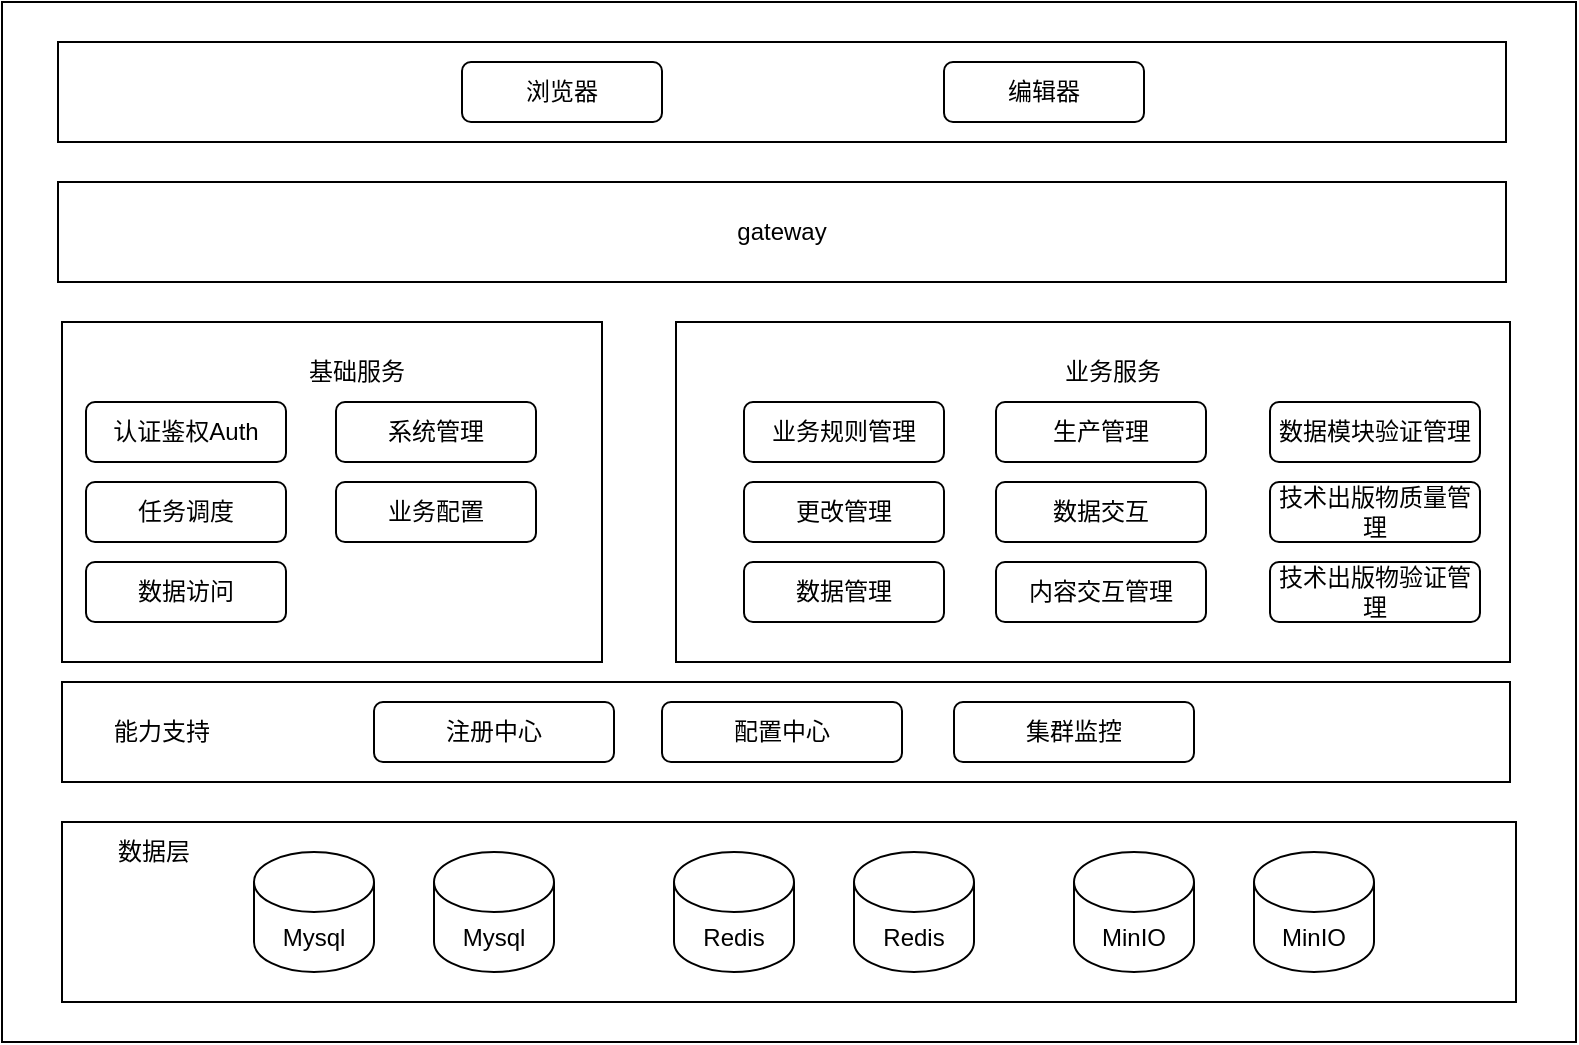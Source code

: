 <mxfile version="24.5.3" type="github">
  <diagram name="第 1 页" id="zqUAOEaz19EFo88n6Xfu">
    <mxGraphModel dx="890" dy="384" grid="1" gridSize="10" guides="1" tooltips="1" connect="1" arrows="1" fold="1" page="1" pageScale="1" pageWidth="827" pageHeight="1169" math="0" shadow="0">
      <root>
        <mxCell id="0" />
        <mxCell id="1" parent="0" />
        <mxCell id="J7e16loEIpS3EIJHLEXg-1" value="" style="rounded=0;whiteSpace=wrap;html=1;" vertex="1" parent="1">
          <mxGeometry x="40" y="100" width="787" height="520" as="geometry" />
        </mxCell>
        <mxCell id="J7e16loEIpS3EIJHLEXg-3" value="" style="rounded=0;whiteSpace=wrap;html=1;" vertex="1" parent="1">
          <mxGeometry x="70" y="510" width="727" height="90" as="geometry" />
        </mxCell>
        <mxCell id="J7e16loEIpS3EIJHLEXg-7" value="" style="rounded=0;whiteSpace=wrap;html=1;" vertex="1" parent="1">
          <mxGeometry x="70" y="260" width="270" height="170" as="geometry" />
        </mxCell>
        <mxCell id="J7e16loEIpS3EIJHLEXg-13" value="" style="rounded=0;whiteSpace=wrap;html=1;" vertex="1" parent="1">
          <mxGeometry x="70" y="440" width="724" height="50" as="geometry" />
        </mxCell>
        <mxCell id="J7e16loEIpS3EIJHLEXg-14" value="注册中心" style="rounded=1;whiteSpace=wrap;html=1;" vertex="1" parent="1">
          <mxGeometry x="226" y="450" width="120" height="30" as="geometry" />
        </mxCell>
        <mxCell id="J7e16loEIpS3EIJHLEXg-15" value="配置中心" style="rounded=1;whiteSpace=wrap;html=1;" vertex="1" parent="1">
          <mxGeometry x="370" y="450" width="120" height="30" as="geometry" />
        </mxCell>
        <mxCell id="J7e16loEIpS3EIJHLEXg-16" value="集群监控" style="rounded=1;whiteSpace=wrap;html=1;" vertex="1" parent="1">
          <mxGeometry x="516" y="450" width="120" height="30" as="geometry" />
        </mxCell>
        <mxCell id="J7e16loEIpS3EIJHLEXg-18" value="数据层" style="text;html=1;align=center;verticalAlign=middle;whiteSpace=wrap;rounded=0;" vertex="1" parent="1">
          <mxGeometry x="86" y="510" width="60" height="30" as="geometry" />
        </mxCell>
        <mxCell id="J7e16loEIpS3EIJHLEXg-19" value="Mysql" style="shape=cylinder3;whiteSpace=wrap;html=1;boundedLbl=1;backgroundOutline=1;size=15;" vertex="1" parent="1">
          <mxGeometry x="166" y="525" width="60" height="60" as="geometry" />
        </mxCell>
        <mxCell id="J7e16loEIpS3EIJHLEXg-20" value="Redis" style="shape=cylinder3;whiteSpace=wrap;html=1;boundedLbl=1;backgroundOutline=1;size=15;" vertex="1" parent="1">
          <mxGeometry x="376" y="525" width="60" height="60" as="geometry" />
        </mxCell>
        <mxCell id="J7e16loEIpS3EIJHLEXg-21" value="MinIO" style="shape=cylinder3;whiteSpace=wrap;html=1;boundedLbl=1;backgroundOutline=1;size=15;" vertex="1" parent="1">
          <mxGeometry x="576" y="525" width="60" height="60" as="geometry" />
        </mxCell>
        <mxCell id="J7e16loEIpS3EIJHLEXg-22" value="Mysql" style="shape=cylinder3;whiteSpace=wrap;html=1;boundedLbl=1;backgroundOutline=1;size=15;" vertex="1" parent="1">
          <mxGeometry x="256" y="525" width="60" height="60" as="geometry" />
        </mxCell>
        <mxCell id="J7e16loEIpS3EIJHLEXg-23" value="Redis" style="shape=cylinder3;whiteSpace=wrap;html=1;boundedLbl=1;backgroundOutline=1;size=15;" vertex="1" parent="1">
          <mxGeometry x="466" y="525" width="60" height="60" as="geometry" />
        </mxCell>
        <mxCell id="J7e16loEIpS3EIJHLEXg-24" value="MinIO" style="shape=cylinder3;whiteSpace=wrap;html=1;boundedLbl=1;backgroundOutline=1;size=15;" vertex="1" parent="1">
          <mxGeometry x="666" y="525" width="60" height="60" as="geometry" />
        </mxCell>
        <mxCell id="J7e16loEIpS3EIJHLEXg-25" value="基础服务" style="text;html=1;align=center;verticalAlign=middle;resizable=0;points=[];autosize=1;strokeColor=none;fillColor=none;" vertex="1" parent="1">
          <mxGeometry x="182" y="270" width="70" height="30" as="geometry" />
        </mxCell>
        <mxCell id="J7e16loEIpS3EIJHLEXg-28" value="认证鉴权Auth" style="rounded=1;whiteSpace=wrap;html=1;" vertex="1" parent="1">
          <mxGeometry x="82" y="300" width="100" height="30" as="geometry" />
        </mxCell>
        <mxCell id="J7e16loEIpS3EIJHLEXg-29" value="任务调度" style="rounded=1;whiteSpace=wrap;html=1;" vertex="1" parent="1">
          <mxGeometry x="82" y="340" width="100" height="30" as="geometry" />
        </mxCell>
        <mxCell id="J7e16loEIpS3EIJHLEXg-30" value="数据访问" style="rounded=1;whiteSpace=wrap;html=1;" vertex="1" parent="1">
          <mxGeometry x="82" y="380" width="100" height="30" as="geometry" />
        </mxCell>
        <mxCell id="J7e16loEIpS3EIJHLEXg-31" value="" style="rounded=0;whiteSpace=wrap;html=1;" vertex="1" parent="1">
          <mxGeometry x="377" y="260" width="417" height="170" as="geometry" />
        </mxCell>
        <mxCell id="J7e16loEIpS3EIJHLEXg-32" value="业务服务" style="text;html=1;align=center;verticalAlign=middle;resizable=0;points=[];autosize=1;strokeColor=none;fillColor=none;" vertex="1" parent="1">
          <mxGeometry x="560" y="270" width="70" height="30" as="geometry" />
        </mxCell>
        <mxCell id="J7e16loEIpS3EIJHLEXg-33" value="业务规则管理" style="rounded=1;whiteSpace=wrap;html=1;" vertex="1" parent="1">
          <mxGeometry x="411" y="300" width="100" height="30" as="geometry" />
        </mxCell>
        <mxCell id="J7e16loEIpS3EIJHLEXg-34" value="更改管理" style="rounded=1;whiteSpace=wrap;html=1;" vertex="1" parent="1">
          <mxGeometry x="411" y="340" width="100" height="30" as="geometry" />
        </mxCell>
        <mxCell id="J7e16loEIpS3EIJHLEXg-35" value="数据管理" style="rounded=1;whiteSpace=wrap;html=1;" vertex="1" parent="1">
          <mxGeometry x="411" y="380" width="100" height="30" as="geometry" />
        </mxCell>
        <mxCell id="J7e16loEIpS3EIJHLEXg-36" value="生产管理" style="rounded=1;whiteSpace=wrap;html=1;" vertex="1" parent="1">
          <mxGeometry x="537" y="300" width="105" height="30" as="geometry" />
        </mxCell>
        <mxCell id="J7e16loEIpS3EIJHLEXg-37" value="数据交互" style="rounded=1;whiteSpace=wrap;html=1;" vertex="1" parent="1">
          <mxGeometry x="537" y="340" width="105" height="30" as="geometry" />
        </mxCell>
        <mxCell id="J7e16loEIpS3EIJHLEXg-38" value="内容交互管理" style="rounded=1;whiteSpace=wrap;html=1;" vertex="1" parent="1">
          <mxGeometry x="537" y="380" width="105" height="30" as="geometry" />
        </mxCell>
        <mxCell id="J7e16loEIpS3EIJHLEXg-39" value="系统管理" style="rounded=1;whiteSpace=wrap;html=1;" vertex="1" parent="1">
          <mxGeometry x="207" y="300" width="100" height="30" as="geometry" />
        </mxCell>
        <mxCell id="J7e16loEIpS3EIJHLEXg-40" value="业务配置" style="rounded=1;whiteSpace=wrap;html=1;" vertex="1" parent="1">
          <mxGeometry x="207" y="340" width="100" height="30" as="geometry" />
        </mxCell>
        <mxCell id="J7e16loEIpS3EIJHLEXg-42" value="数据模块验证管理" style="rounded=1;whiteSpace=wrap;html=1;" vertex="1" parent="1">
          <mxGeometry x="674" y="300" width="105" height="30" as="geometry" />
        </mxCell>
        <mxCell id="J7e16loEIpS3EIJHLEXg-44" value="技术出版物质量管理" style="rounded=1;whiteSpace=wrap;html=1;" vertex="1" parent="1">
          <mxGeometry x="674" y="340" width="105" height="30" as="geometry" />
        </mxCell>
        <mxCell id="J7e16loEIpS3EIJHLEXg-45" value="技术出版物验证管理" style="rounded=1;whiteSpace=wrap;html=1;" vertex="1" parent="1">
          <mxGeometry x="674" y="380" width="105" height="30" as="geometry" />
        </mxCell>
        <mxCell id="J7e16loEIpS3EIJHLEXg-48" value="能力支持" style="text;html=1;align=center;verticalAlign=middle;whiteSpace=wrap;rounded=0;" vertex="1" parent="1">
          <mxGeometry x="90" y="450" width="60" height="30" as="geometry" />
        </mxCell>
        <mxCell id="J7e16loEIpS3EIJHLEXg-49" value="gateway" style="rounded=0;whiteSpace=wrap;html=1;" vertex="1" parent="1">
          <mxGeometry x="68" y="190" width="724" height="50" as="geometry" />
        </mxCell>
        <mxCell id="J7e16loEIpS3EIJHLEXg-50" value="" style="rounded=0;whiteSpace=wrap;html=1;" vertex="1" parent="1">
          <mxGeometry x="68" y="120" width="724" height="50" as="geometry" />
        </mxCell>
        <mxCell id="J7e16loEIpS3EIJHLEXg-51" value="浏览器" style="rounded=1;whiteSpace=wrap;html=1;" vertex="1" parent="1">
          <mxGeometry x="270" y="130" width="100" height="30" as="geometry" />
        </mxCell>
        <mxCell id="J7e16loEIpS3EIJHLEXg-52" value="编辑器" style="rounded=1;whiteSpace=wrap;html=1;" vertex="1" parent="1">
          <mxGeometry x="511" y="130" width="100" height="30" as="geometry" />
        </mxCell>
      </root>
    </mxGraphModel>
  </diagram>
</mxfile>
